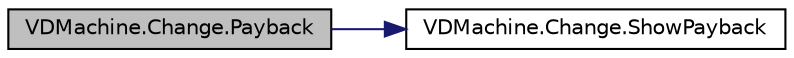digraph "VDMachine.Change.Payback"
{
  edge [fontname="Helvetica",fontsize="10",labelfontname="Helvetica",labelfontsize="10"];
  node [fontname="Helvetica",fontsize="10",shape=record];
  rankdir="LR";
  Node1 [label="VDMachine.Change.Payback",height=0.2,width=0.4,color="black", fillcolor="grey75", style="filled", fontcolor="black"];
  Node1 -> Node2 [color="midnightblue",fontsize="10",style="solid",fontname="Helvetica"];
  Node2 [label="VDMachine.Change.ShowPayback",height=0.2,width=0.4,color="black", fillcolor="white", style="filled",URL="$class_v_d_machine_1_1_change.html#a300df3e82a75207104ce53b11528c0e8"];
}
